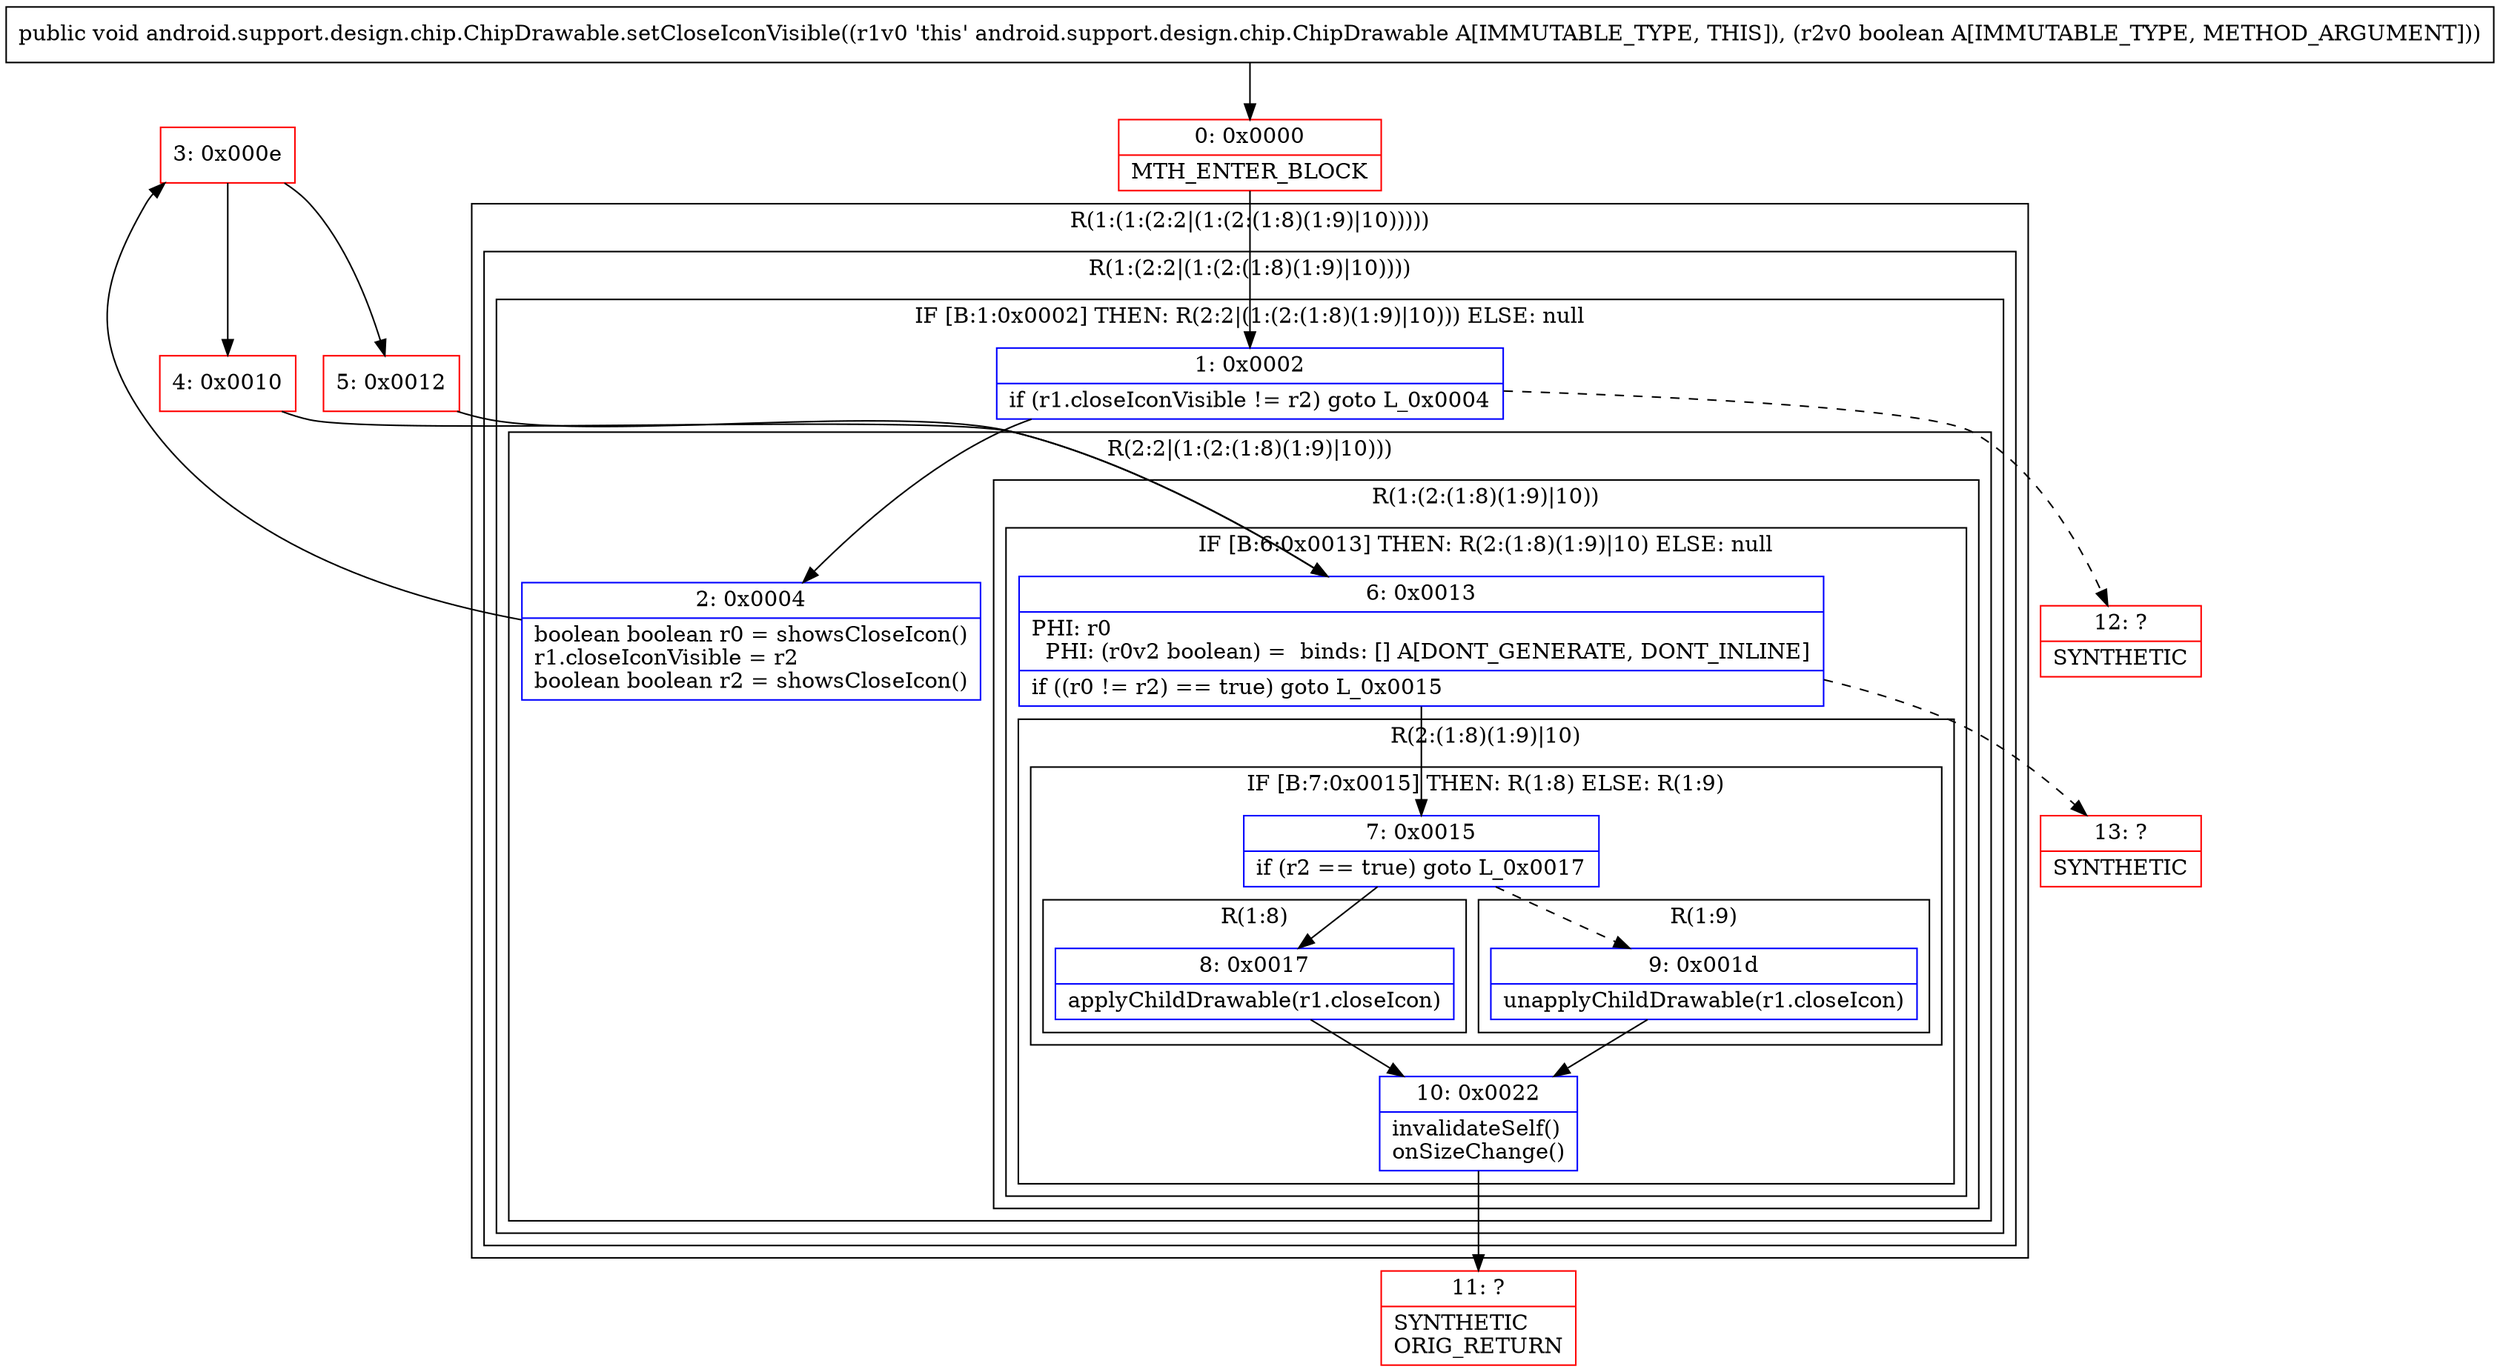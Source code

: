 digraph "CFG forandroid.support.design.chip.ChipDrawable.setCloseIconVisible(Z)V" {
subgraph cluster_Region_1619737401 {
label = "R(1:(1:(2:2|(1:(2:(1:8)(1:9)|10)))))";
node [shape=record,color=blue];
subgraph cluster_Region_879341045 {
label = "R(1:(2:2|(1:(2:(1:8)(1:9)|10))))";
node [shape=record,color=blue];
subgraph cluster_IfRegion_2023895339 {
label = "IF [B:1:0x0002] THEN: R(2:2|(1:(2:(1:8)(1:9)|10))) ELSE: null";
node [shape=record,color=blue];
Node_1 [shape=record,label="{1\:\ 0x0002|if (r1.closeIconVisible != r2) goto L_0x0004\l}"];
subgraph cluster_Region_1511256615 {
label = "R(2:2|(1:(2:(1:8)(1:9)|10)))";
node [shape=record,color=blue];
Node_2 [shape=record,label="{2\:\ 0x0004|boolean boolean r0 = showsCloseIcon()\lr1.closeIconVisible = r2\lboolean boolean r2 = showsCloseIcon()\l}"];
subgraph cluster_Region_1605049327 {
label = "R(1:(2:(1:8)(1:9)|10))";
node [shape=record,color=blue];
subgraph cluster_IfRegion_2020135795 {
label = "IF [B:6:0x0013] THEN: R(2:(1:8)(1:9)|10) ELSE: null";
node [shape=record,color=blue];
Node_6 [shape=record,label="{6\:\ 0x0013|PHI: r0 \l  PHI: (r0v2 boolean) =  binds: [] A[DONT_GENERATE, DONT_INLINE]\l|if ((r0 != r2) == true) goto L_0x0015\l}"];
subgraph cluster_Region_1723904464 {
label = "R(2:(1:8)(1:9)|10)";
node [shape=record,color=blue];
subgraph cluster_IfRegion_1709436169 {
label = "IF [B:7:0x0015] THEN: R(1:8) ELSE: R(1:9)";
node [shape=record,color=blue];
Node_7 [shape=record,label="{7\:\ 0x0015|if (r2 == true) goto L_0x0017\l}"];
subgraph cluster_Region_532659960 {
label = "R(1:8)";
node [shape=record,color=blue];
Node_8 [shape=record,label="{8\:\ 0x0017|applyChildDrawable(r1.closeIcon)\l}"];
}
subgraph cluster_Region_1987968845 {
label = "R(1:9)";
node [shape=record,color=blue];
Node_9 [shape=record,label="{9\:\ 0x001d|unapplyChildDrawable(r1.closeIcon)\l}"];
}
}
Node_10 [shape=record,label="{10\:\ 0x0022|invalidateSelf()\lonSizeChange()\l}"];
}
}
}
}
}
}
}
Node_0 [shape=record,color=red,label="{0\:\ 0x0000|MTH_ENTER_BLOCK\l}"];
Node_3 [shape=record,color=red,label="{3\:\ 0x000e}"];
Node_4 [shape=record,color=red,label="{4\:\ 0x0010}"];
Node_5 [shape=record,color=red,label="{5\:\ 0x0012}"];
Node_11 [shape=record,color=red,label="{11\:\ ?|SYNTHETIC\lORIG_RETURN\l}"];
Node_12 [shape=record,color=red,label="{12\:\ ?|SYNTHETIC\l}"];
Node_13 [shape=record,color=red,label="{13\:\ ?|SYNTHETIC\l}"];
MethodNode[shape=record,label="{public void android.support.design.chip.ChipDrawable.setCloseIconVisible((r1v0 'this' android.support.design.chip.ChipDrawable A[IMMUTABLE_TYPE, THIS]), (r2v0 boolean A[IMMUTABLE_TYPE, METHOD_ARGUMENT])) }"];
MethodNode -> Node_0;
Node_1 -> Node_2;
Node_1 -> Node_12[style=dashed];
Node_2 -> Node_3;
Node_6 -> Node_7;
Node_6 -> Node_13[style=dashed];
Node_7 -> Node_8;
Node_7 -> Node_9[style=dashed];
Node_8 -> Node_10;
Node_9 -> Node_10;
Node_10 -> Node_11;
Node_0 -> Node_1;
Node_3 -> Node_4;
Node_3 -> Node_5;
Node_4 -> Node_6;
Node_5 -> Node_6;
}

